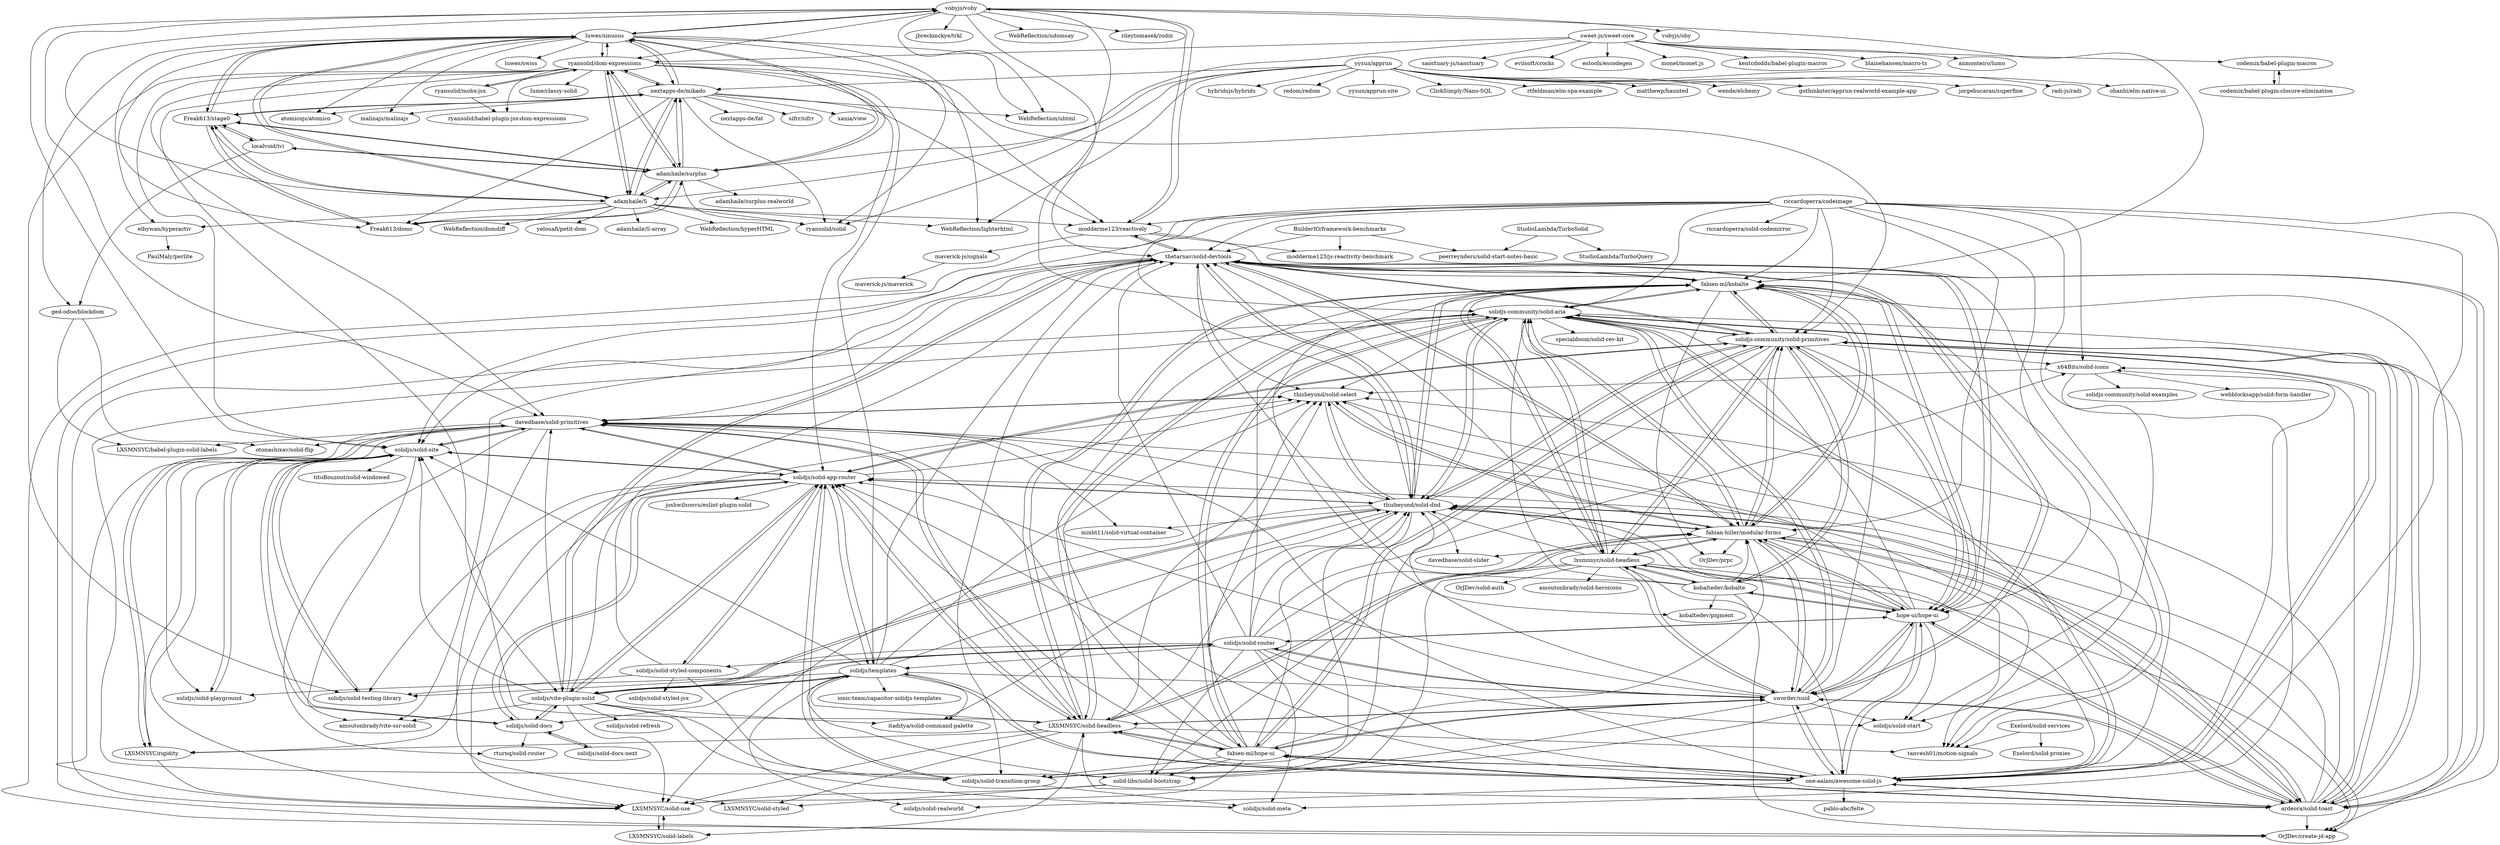 digraph G {
"vobyjs/voby" -> "vobyjs/oby"
"vobyjs/voby" -> "modderme123/reactively"
"vobyjs/voby" -> "thetarnav/solid-devtools"
"vobyjs/voby" -> "fabien-ml/kobalte"
"vobyjs/voby" -> "luwes/sinuous"
"vobyjs/voby" -> "ryansolid/dom-expressions"
"vobyjs/voby" -> "solidjs-community/solid-aria"
"vobyjs/voby" -> "jbreckmckye/trkl"
"vobyjs/voby" -> "WebReflection/uhtml" ["e"=1]
"vobyjs/voby" -> "WebReflection/udomsay" ["e"=1]
"vobyjs/voby" -> "solidjs/solid-site"
"vobyjs/voby" -> "rileytomasek/zodix" ["e"=1]
"vobyjs/voby" -> "davedbase/solid-primitives"
"Freak613/stage0" -> "Freak613/domc"
"Freak613/stage0" -> "nextapps-de/mikado"
"Freak613/stage0" -> "adamhaile/surplus"
"Freak613/stage0" -> "luwes/sinuous"
"Freak613/stage0" -> "adamhaile/S"
"Freak613/stage0" -> "localvoid/ivi"
"codemix/babel-plugin-closure-elimination" -> "codemix/babel-plugin-macros"
"adamhaile/S" -> "adamhaile/surplus"
"adamhaile/S" -> "luwes/sinuous"
"adamhaile/S" -> "Freak613/stage0"
"adamhaile/S" -> "ryansolid/dom-expressions"
"adamhaile/S" -> "Freak613/domc"
"adamhaile/S" -> "nextapps-de/mikado"
"adamhaile/S" -> "ryansolid/solid" ["e"=1]
"adamhaile/S" -> "WebReflection/lighterhtml" ["e"=1]
"adamhaile/S" -> "modderme123/reactively"
"adamhaile/S" -> "yelouafi/petit-dom" ["e"=1]
"adamhaile/S" -> "vobyjs/voby"
"adamhaile/S" -> "adamhaile/S-array"
"adamhaile/S" -> "WebReflection/hyperHTML" ["e"=1]
"adamhaile/S" -> "WebReflection/domdiff" ["e"=1]
"adamhaile/S" -> "elbywan/hyperactiv"
"thetarnav/solid-devtools" -> "solidjs-community/solid-primitives"
"thetarnav/solid-devtools" -> "thisbeyond/solid-dnd"
"thetarnav/solid-devtools" -> "fabien-ml/kobalte"
"thetarnav/solid-devtools" -> "thisbeyond/solid-select"
"thetarnav/solid-devtools" -> "modderme123/reactively"
"thetarnav/solid-devtools" -> "davedbase/solid-primitives"
"thetarnav/solid-devtools" -> "solidjs/solid-transition-group"
"thetarnav/solid-devtools" -> "ardeora/solid-toast"
"thetarnav/solid-devtools" -> "solidjs/vite-plugin-solid"
"thetarnav/solid-devtools" -> "solidjs/solid-site"
"thetarnav/solid-devtools" -> "hope-ui/hope-ui"
"thetarnav/solid-devtools" -> "fabian-hiller/modular-forms"
"thetarnav/solid-devtools" -> "swordev/suid"
"thetarnav/solid-devtools" -> "amoutonbrady/vite-ssr-solid"
"thetarnav/solid-devtools" -> "OrJDev/create-jd-app" ["e"=1]
"sweet-js/sweet-core" -> "kentcdodds/babel-plugin-macros" ["e"=1]
"sweet-js/sweet-core" -> "ryansolid/dom-expressions"
"sweet-js/sweet-core" -> "blainehansen/macro-ts"
"sweet-js/sweet-core" -> "anmonteiro/lumo" ["e"=1]
"sweet-js/sweet-core" -> "sanctuary-js/sanctuary" ["e"=1]
"sweet-js/sweet-core" -> "adamhaile/S"
"sweet-js/sweet-core" -> "evilsoft/crocks" ["e"=1]
"sweet-js/sweet-core" -> "estools/escodegen" ["e"=1]
"sweet-js/sweet-core" -> "codemix/babel-plugin-macros"
"sweet-js/sweet-core" -> "monet/monet.js" ["e"=1]
"solidjs/solid-styled-components" -> "solidjs/solid-app-router"
"solidjs/solid-styled-components" -> "solidjs/solid-transition-group"
"solidjs/solid-styled-components" -> "thetarnav/solid-devtools"
"solidjs/solid-styled-components" -> "solidjs/solid-testing-library"
"solidjs/solid-styled-components" -> "solidjs/solid-styled-jsx"
"swordev/suid" -> "fabien-ml/hope-ui"
"swordev/suid" -> "hope-ui/hope-ui"
"swordev/suid" -> "solid-libs/solid-bootstrap"
"swordev/suid" -> "fabian-hiller/modular-forms"
"swordev/suid" -> "solidjs-community/solid-aria"
"swordev/suid" -> "one-aalam/awesome-solid-js"
"swordev/suid" -> "thetarnav/solid-devtools"
"swordev/suid" -> "LXSMNSYC/solid-headless"
"swordev/suid" -> "solidjs/solid-app-router"
"swordev/suid" -> "thisbeyond/solid-dnd"
"swordev/suid" -> "solidjs/solid-router"
"swordev/suid" -> "fabien-ml/kobalte"
"swordev/suid" -> "lxsmnsyc/solid-headless"
"swordev/suid" -> "solidjs/solid-start" ["e"=1]
"swordev/suid" -> "ardeora/solid-toast"
"solidjs-community/solid-primitives" -> "solidjs-community/solid-aria"
"solidjs-community/solid-primitives" -> "thetarnav/solid-devtools"
"solidjs-community/solid-primitives" -> "thisbeyond/solid-dnd"
"solidjs-community/solid-primitives" -> "ardeora/solid-toast"
"solidjs-community/solid-primitives" -> "fabien-ml/kobalte"
"solidjs-community/solid-primitives" -> "one-aalam/awesome-solid-js"
"solidjs-community/solid-primitives" -> "solidjs/solid-start" ["e"=1]
"solidjs-community/solid-primitives" -> "solidjs/solid-app-router"
"solidjs-community/solid-primitives" -> "hope-ui/hope-ui"
"solidjs-community/solid-primitives" -> "fabian-hiller/modular-forms"
"solidjs-community/solid-primitives" -> "fabien-ml/hope-ui"
"solidjs-community/solid-primitives" -> "solidjs/solid-transition-group"
"solidjs-community/solid-primitives" -> "kobaltedev/kobalte"
"solidjs-community/solid-primitives" -> "lxsmnsyc/solid-headless"
"solidjs-community/solid-primitives" -> "x64Bits/solid-icons"
"solidjs/solid-docs" -> "solidjs/solid-docs-next"
"solidjs/solid-docs" -> "solidjs/solid-site"
"solidjs/solid-docs" -> "solidjs/vite-plugin-solid"
"solidjs/solid-docs" -> "solidjs/solid-app-router"
"solidjs/solid-docs" -> "rturnq/solid-router"
"ryansolid/dom-expressions" -> "ryansolid/mobx-jsx"
"ryansolid/dom-expressions" -> "adamhaile/S"
"ryansolid/dom-expressions" -> "ryansolid/babel-plugin-jsx-dom-expressions"
"ryansolid/dom-expressions" -> "modderme123/reactively"
"ryansolid/dom-expressions" -> "solidjs/vite-plugin-solid"
"ryansolid/dom-expressions" -> "solidjs/solid-app-router"
"ryansolid/dom-expressions" -> "solidjs/solid-testing-library"
"ryansolid/dom-expressions" -> "luwes/sinuous"
"ryansolid/dom-expressions" -> "davedbase/solid-primitives"
"ryansolid/dom-expressions" -> "solidjs/solid-site"
"ryansolid/dom-expressions" -> "lume/classy-solid"
"ryansolid/dom-expressions" -> "solidjs/templates"
"ryansolid/dom-expressions" -> "solidjs-community/solid-primitives"
"ryansolid/dom-expressions" -> "nextapps-de/mikado"
"ryansolid/dom-expressions" -> "adamhaile/surplus"
"solidjs-community/solid-aria" -> "LXSMNSYC/solid-headless"
"solidjs-community/solid-aria" -> "fabien-ml/kobalte"
"solidjs-community/solid-aria" -> "solidjs-community/solid-primitives"
"solidjs-community/solid-aria" -> "fabian-hiller/modular-forms"
"solidjs-community/solid-aria" -> "fabien-ml/hope-ui"
"solidjs-community/solid-aria" -> "lxsmnsyc/solid-headless"
"solidjs-community/solid-aria" -> "thisbeyond/solid-dnd"
"solidjs-community/solid-aria" -> "one-aalam/awesome-solid-js"
"solidjs-community/solid-aria" -> "thisbeyond/solid-select"
"solidjs-community/solid-aria" -> "LXSMNSYC/solid-use"
"solidjs-community/solid-aria" -> "swordev/suid"
"solidjs-community/solid-aria" -> "specialdoom/solid-rev-kit"
"solidjs-community/solid-aria" -> "OrJDev/create-jd-app" ["e"=1]
"solidjs-community/solid-aria" -> "ardeora/solid-toast"
"solidjs-community/solid-aria" -> "solid-libs/solid-bootstrap"
"solidjs/solid-docs-next" -> "solidjs/solid-docs"
"solidjs/solid-router" -> "solidjs/vite-plugin-solid"
"solidjs/solid-router" -> "thetarnav/solid-devtools"
"solidjs/solid-router" -> "hope-ui/hope-ui"
"solidjs/solid-router" -> "solidjs/solid-start" ["e"=1]
"solidjs/solid-router" -> "swordev/suid"
"solidjs/solid-router" -> "fabian-hiller/modular-forms"
"solidjs/solid-router" -> "thisbeyond/solid-dnd"
"solidjs/solid-router" -> "solidjs/solid-meta"
"solidjs/solid-router" -> "solidjs-community/solid-aria"
"solidjs/solid-router" -> "solidjs/solid-styled-components"
"solidjs/solid-router" -> "solidjs/solid-testing-library"
"solidjs/solid-router" -> "one-aalam/awesome-solid-js"
"solidjs/solid-router" -> "solidjs/templates"
"solidjs/solid-router" -> "solid-libs/solid-bootstrap"
"solidjs/solid-router" -> "x64Bits/solid-icons"
"one-aalam/awesome-solid-js" -> "solidjs-community/solid-primitives"
"one-aalam/awesome-solid-js" -> "solidjs-community/solid-aria"
"one-aalam/awesome-solid-js" -> "hope-ui/hope-ui"
"one-aalam/awesome-solid-js" -> "swordev/suid"
"one-aalam/awesome-solid-js" -> "ardeora/solid-toast"
"one-aalam/awesome-solid-js" -> "thetarnav/solid-devtools"
"one-aalam/awesome-solid-js" -> "solidjs/solid-app-router"
"one-aalam/awesome-solid-js" -> "LXSMNSYC/solid-headless"
"one-aalam/awesome-solid-js" -> "solidjs/templates"
"one-aalam/awesome-solid-js" -> "thisbeyond/solid-dnd"
"one-aalam/awesome-solid-js" -> "solidjs/solid-realworld"
"one-aalam/awesome-solid-js" -> "x64Bits/solid-icons"
"one-aalam/awesome-solid-js" -> "pablo-abc/felte" ["e"=1]
"one-aalam/awesome-solid-js" -> "fabien-ml/hope-ui"
"one-aalam/awesome-solid-js" -> "davedbase/solid-primitives"
"solidjs/templates" -> "solidjs/vite-plugin-solid"
"solidjs/templates" -> "solidjs/solid-app-router"
"solidjs/templates" -> "solidjs/solid-site"
"solidjs/templates" -> "thisbeyond/solid-dnd"
"solidjs/templates" -> "solidjs/solid-docs"
"solidjs/templates" -> "one-aalam/awesome-solid-js"
"solidjs/templates" -> "LXSMNSYC/solid-headless"
"solidjs/templates" -> "thetarnav/solid-devtools"
"solidjs/templates" -> "solidjs/solid-playground"
"solidjs/templates" -> "solidjs/solid-realworld"
"solidjs/templates" -> "solid-libs/solid-bootstrap"
"solidjs/templates" -> "ionic-team/capacitor-solidjs-templates"
"solidjs/templates" -> "itaditya/solid-command-palette"
"solidjs/templates" -> "thisbeyond/solid-select"
"solidjs/templates" -> "swordev/suid"
"elbywan/hyperactiv" -> "PaulMaly/perlite"
"riccardoperra/codeimage" -> "ardeora/solid-toast"
"riccardoperra/codeimage" -> "thetarnav/solid-devtools"
"riccardoperra/codeimage" -> "solidjs-community/solid-primitives"
"riccardoperra/codeimage" -> "OrJDev/create-jd-app" ["e"=1]
"riccardoperra/codeimage" -> "thisbeyond/solid-dnd"
"riccardoperra/codeimage" -> "fabien-ml/kobalte"
"riccardoperra/codeimage" -> "fabian-hiller/modular-forms"
"riccardoperra/codeimage" -> "modderme123/reactively"
"riccardoperra/codeimage" -> "one-aalam/awesome-solid-js"
"riccardoperra/codeimage" -> "riccardoperra/solid-codemirror"
"riccardoperra/codeimage" -> "solidjs/solid-start" ["e"=1]
"riccardoperra/codeimage" -> "solidjs/solid-site"
"riccardoperra/codeimage" -> "hope-ui/hope-ui"
"riccardoperra/codeimage" -> "solidjs-community/solid-aria"
"riccardoperra/codeimage" -> "x64Bits/solid-icons"
"Freak613/domc" -> "Freak613/stage0"
"Freak613/domc" -> "adamhaile/surplus"
"yysun/apprun" -> "gothinkster/apprun-realworld-example-app"
"yysun/apprun" -> "adamhaile/surplus"
"yysun/apprun" -> "jorgebucaran/superfine" ["e"=1]
"yysun/apprun" -> "ryansolid/solid" ["e"=1]
"yysun/apprun" -> "radi-js/radi" ["e"=1]
"yysun/apprun" -> "ohanhi/elm-native-ui" ["e"=1]
"yysun/apprun" -> "hybridsjs/hybrids" ["e"=1]
"yysun/apprun" -> "redom/redom" ["e"=1]
"yysun/apprun" -> "WebReflection/lighterhtml" ["e"=1]
"yysun/apprun" -> "yysun/apprun-site"
"yysun/apprun" -> "ClickSimply/Nano-SQL"
"yysun/apprun" -> "rtfeldman/elm-spa-example" ["e"=1]
"yysun/apprun" -> "matthewp/haunted" ["e"=1]
"yysun/apprun" -> "wende/elchemy" ["e"=1]
"yysun/apprun" -> "nextapps-de/mikado"
"fabien-ml/hope-ui" -> "swordev/suid"
"fabien-ml/hope-ui" -> "solidjs-community/solid-aria"
"fabien-ml/hope-ui" -> "LXSMNSYC/solid-headless"
"fabien-ml/hope-ui" -> "fabien-ml/kobalte"
"fabien-ml/hope-ui" -> "solidjs-community/solid-primitives"
"fabien-ml/hope-ui" -> "davedbase/solid-primitives"
"fabien-ml/hope-ui" -> "solid-libs/solid-bootstrap"
"fabien-ml/hope-ui" -> "solidjs/solid-app-router"
"fabien-ml/hope-ui" -> "ardeora/solid-toast"
"fabien-ml/hope-ui" -> "thisbeyond/solid-dnd"
"fabien-ml/hope-ui" -> "thisbeyond/solid-select"
"fabien-ml/hope-ui" -> "fabian-hiller/modular-forms"
"fabien-ml/hope-ui" -> "one-aalam/awesome-solid-js"
"fabien-ml/hope-ui" -> "LXSMNSYC/solid-use"
"fabien-ml/hope-ui" -> "solidjs/solid-transition-group"
"fabian-hiller/modular-forms" -> "fabien-ml/kobalte"
"fabian-hiller/modular-forms" -> "thisbeyond/solid-select"
"fabian-hiller/modular-forms" -> "solidjs-community/solid-aria"
"fabian-hiller/modular-forms" -> "thisbeyond/solid-dnd"
"fabian-hiller/modular-forms" -> "davedbase/solid-slider"
"fabian-hiller/modular-forms" -> "ardeora/solid-toast"
"fabian-hiller/modular-forms" -> "hope-ui/hope-ui"
"fabian-hiller/modular-forms" -> "swordev/suid"
"fabian-hiller/modular-forms" -> "thetarnav/solid-devtools"
"fabian-hiller/modular-forms" -> "OrJDev/create-jd-app" ["e"=1]
"fabian-hiller/modular-forms" -> "solidjs-community/solid-primitives"
"fabian-hiller/modular-forms" -> "LXSMNSYC/solid-headless"
"fabian-hiller/modular-forms" -> "lxsmnsyc/solid-headless"
"fabian-hiller/modular-forms" -> "tanvesh01/motion-signals"
"fabian-hiller/modular-forms" -> "OrJDev/prpc" ["e"=1]
"Exelord/solid-services" -> "tanvesh01/motion-signals"
"Exelord/solid-services" -> "Exelord/solid-proxies"
"solidjs/solid-site" -> "solidjs/solid-playground"
"solidjs/solid-site" -> "solidjs/solid-docs"
"solidjs/solid-site" -> "davedbase/solid-primitives"
"solidjs/solid-site" -> "solidjs/solid-testing-library"
"solidjs/solid-site" -> "LXSMNSYC/solid-use"
"solidjs/solid-site" -> "LXSMNSYC/rigidity"
"solidjs/solid-site" -> "solidjs/solid-app-router"
"solidjs/solid-site" -> "amoutonbrady/vite-ssr-solid"
"solidjs/solid-site" -> "titoBouzout/solid-windowed"
"ardeora/solid-toast" -> "solidjs-community/solid-primitives"
"ardeora/solid-toast" -> "thisbeyond/solid-dnd"
"ardeora/solid-toast" -> "thisbeyond/solid-select"
"ardeora/solid-toast" -> "thetarnav/solid-devtools"
"ardeora/solid-toast" -> "fabian-hiller/modular-forms"
"ardeora/solid-toast" -> "solidjs-community/solid-aria"
"ardeora/solid-toast" -> "solidjs/solid-app-router"
"ardeora/solid-toast" -> "x64Bits/solid-icons"
"ardeora/solid-toast" -> "fabien-ml/kobalte"
"ardeora/solid-toast" -> "one-aalam/awesome-solid-js"
"ardeora/solid-toast" -> "OrJDev/create-jd-app" ["e"=1]
"ardeora/solid-toast" -> "hope-ui/hope-ui"
"ardeora/solid-toast" -> "fabien-ml/hope-ui"
"ardeora/solid-toast" -> "LXSMNSYC/solid-headless"
"ardeora/solid-toast" -> "swordev/suid"
"nextapps-de/mikado" -> "Freak613/stage0"
"nextapps-de/mikado" -> "luwes/sinuous"
"nextapps-de/mikado" -> "Freak613/domc"
"nextapps-de/mikado" -> "adamhaile/surplus"
"nextapps-de/mikado" -> "adamhaile/S"
"nextapps-de/mikado" -> "nextapps-de/fat"
"nextapps-de/mikado" -> "ryansolid/dom-expressions"
"nextapps-de/mikado" -> "sifrr/sifrr" ["e"=1]
"nextapps-de/mikado" -> "WebReflection/uhtml" ["e"=1]
"nextapps-de/mikado" -> "atomicojs/atomico" ["e"=1]
"nextapps-de/mikado" -> "modderme123/reactively"
"nextapps-de/mikado" -> "malinajs/malinajs" ["e"=1]
"nextapps-de/mikado" -> "ryansolid/solid" ["e"=1]
"nextapps-de/mikado" -> "xania/view"
"thisbeyond/solid-dnd" -> "thisbeyond/solid-select"
"thisbeyond/solid-dnd" -> "davedbase/solid-slider"
"thisbeyond/solid-dnd" -> "solidjs-community/solid-primitives"
"thisbeyond/solid-dnd" -> "fabien-ml/kobalte"
"thisbeyond/solid-dnd" -> "thetarnav/solid-devtools"
"thisbeyond/solid-dnd" -> "davedbase/solid-primitives"
"thisbeyond/solid-dnd" -> "solidjs/solid-transition-group"
"thisbeyond/solid-dnd" -> "ardeora/solid-toast"
"thisbeyond/solid-dnd" -> "fabian-hiller/modular-forms"
"thisbeyond/solid-dnd" -> "solidjs/solid-app-router"
"thisbeyond/solid-dnd" -> "minht11/solid-virtual-container"
"thisbeyond/solid-dnd" -> "solidjs-community/solid-aria"
"thisbeyond/solid-dnd" -> "LXSMNSYC/solid-use"
"thisbeyond/solid-dnd" -> "solidjs/vite-plugin-solid"
"thisbeyond/solid-dnd" -> "itaditya/solid-command-palette"
"luwes/sinuous" -> "adamhaile/S"
"luwes/sinuous" -> "adamhaile/surplus"
"luwes/sinuous" -> "Freak613/stage0"
"luwes/sinuous" -> "nextapps-de/mikado"
"luwes/sinuous" -> "WebReflection/lighterhtml" ["e"=1]
"luwes/sinuous" -> "atomicojs/atomico" ["e"=1]
"luwes/sinuous" -> "ryansolid/dom-expressions"
"luwes/sinuous" -> "vobyjs/voby"
"luwes/sinuous" -> "WebReflection/uhtml" ["e"=1]
"luwes/sinuous" -> "ryansolid/solid" ["e"=1]
"luwes/sinuous" -> "malinajs/malinajs" ["e"=1]
"luwes/sinuous" -> "elbywan/hyperactiv"
"luwes/sinuous" -> "Freak613/domc"
"luwes/sinuous" -> "ged-odoo/blockdom"
"luwes/sinuous" -> "luwes/swiss"
"maverick-js/signals" -> "maverick-js/maverick"
"codemix/babel-plugin-macros" -> "codemix/babel-plugin-closure-elimination"
"hope-ui/hope-ui" -> "swordev/suid"
"hope-ui/hope-ui" -> "fabien-ml/kobalte"
"hope-ui/hope-ui" -> "one-aalam/awesome-solid-js"
"hope-ui/hope-ui" -> "fabian-hiller/modular-forms"
"hope-ui/hope-ui" -> "solidjs-community/solid-primitives"
"hope-ui/hope-ui" -> "thetarnav/solid-devtools"
"hope-ui/hope-ui" -> "lxsmnsyc/solid-headless"
"hope-ui/hope-ui" -> "solidjs/solid-router"
"hope-ui/hope-ui" -> "kobaltedev/kobalte"
"hope-ui/hope-ui" -> "solidjs-community/solid-aria"
"hope-ui/hope-ui" -> "thisbeyond/solid-dnd"
"hope-ui/hope-ui" -> "ardeora/solid-toast"
"hope-ui/hope-ui" -> "thisbeyond/solid-select"
"hope-ui/hope-ui" -> "solidjs/solid-start" ["e"=1]
"hope-ui/hope-ui" -> "solid-libs/solid-bootstrap"
"StudioLambda/TurboSolid" -> "StudioLambda/TurboQuery"
"StudioLambda/TurboSolid" -> "peerreynders/solid-start-notes-basic"
"fabien-ml/kobalte" -> "solidjs-community/solid-aria"
"fabien-ml/kobalte" -> "fabian-hiller/modular-forms"
"fabien-ml/kobalte" -> "kobaltedev/pigment"
"fabien-ml/kobalte" -> "OrJDev/prpc" ["e"=1]
"fabien-ml/kobalte" -> "LXSMNSYC/solid-headless"
"fabien-ml/kobalte" -> "thisbeyond/solid-dnd"
"fabien-ml/kobalte" -> "solidjs-community/solid-primitives"
"fabien-ml/kobalte" -> "lxsmnsyc/solid-headless"
"fabien-ml/kobalte" -> "thetarnav/solid-devtools"
"fabien-ml/kobalte" -> "tanvesh01/motion-signals"
"fabien-ml/kobalte" -> "hope-ui/hope-ui"
"ryansolid/mobx-jsx" -> "ryansolid/babel-plugin-jsx-dom-expressions"
"ryansolid/mobx-jsx" -> "ryansolid/dom-expressions"
"thisbeyond/solid-select" -> "tanvesh01/motion-signals"
"thisbeyond/solid-select" -> "thisbeyond/solid-dnd"
"thisbeyond/solid-select" -> "fabian-hiller/modular-forms"
"thisbeyond/solid-select" -> "davedbase/solid-primitives"
"ged-odoo/blockdom" -> "otonashixav/solid-flip"
"ged-odoo/blockdom" -> "LXSMNSYC/babel-plugin-solid-labels"
"localvoid/ivi" -> "Freak613/stage0"
"localvoid/ivi" -> "ged-odoo/blockdom"
"localvoid/ivi" -> "adamhaile/surplus"
"BuilderIO/framework-benchmarks" -> "thetarnav/solid-devtools"
"BuilderIO/framework-benchmarks" -> "modderme123/js-reactivity-benchmark"
"BuilderIO/framework-benchmarks" -> "peerreynders/solid-start-notes-basic"
"x64Bits/solid-icons" -> "solidjs/solid-meta"
"x64Bits/solid-icons" -> "thisbeyond/solid-select"
"x64Bits/solid-icons" -> "solidjs-community/solid-examples"
"x64Bits/solid-icons" -> "webblocksapp/solid-form-handler"
"solidjs/solid-app-router" -> "davedbase/solid-primitives"
"solidjs/solid-app-router" -> "solidjs/solid-transition-group"
"solidjs/solid-app-router" -> "solidjs/solid-site"
"solidjs/solid-app-router" -> "thisbeyond/solid-dnd"
"solidjs/solid-app-router" -> "solidjs/vite-plugin-solid"
"solidjs/solid-app-router" -> "solidjs-community/solid-primitives"
"solidjs/solid-app-router" -> "solidjs/solid-docs"
"solidjs/solid-app-router" -> "solidjs/solid-styled-components"
"solidjs/solid-app-router" -> "LXSMNSYC/solid-headless"
"solidjs/solid-app-router" -> "LXSMNSYC/solid-use"
"solidjs/solid-app-router" -> "solidjs/solid-testing-library"
"solidjs/solid-app-router" -> "joshwilsonvu/eslint-plugin-solid"
"solidjs/solid-app-router" -> "solidjs/templates"
"solidjs/solid-app-router" -> "thisbeyond/solid-select"
"solidjs/solid-app-router" -> "LXSMNSYC/rigidity"
"lxsmnsyc/solid-headless" -> "fabien-ml/kobalte"
"lxsmnsyc/solid-headless" -> "solidjs-community/solid-aria"
"lxsmnsyc/solid-headless" -> "thisbeyond/solid-dnd"
"lxsmnsyc/solid-headless" -> "fabian-hiller/modular-forms"
"lxsmnsyc/solid-headless" -> "hope-ui/hope-ui"
"lxsmnsyc/solid-headless" -> "kobaltedev/kobalte"
"lxsmnsyc/solid-headless" -> "solidjs-community/solid-primitives"
"lxsmnsyc/solid-headless" -> "OrJDev/create-jd-app" ["e"=1]
"lxsmnsyc/solid-headless" -> "swordev/suid"
"lxsmnsyc/solid-headless" -> "thetarnav/solid-devtools"
"lxsmnsyc/solid-headless" -> "amoutonbrady/solid-heroicons"
"lxsmnsyc/solid-headless" -> "solidjs/solid-transition-group"
"lxsmnsyc/solid-headless" -> "one-aalam/awesome-solid-js"
"lxsmnsyc/solid-headless" -> "solid-libs/solid-bootstrap"
"lxsmnsyc/solid-headless" -> "OrJDev/solid-auth" ["e"=1]
"solid-libs/solid-bootstrap" -> "LXSMNSYC/solid-use"
"solid-libs/solid-bootstrap" -> "LXSMNSYC/solid-styled"
"LXSMNSYC/solid-labels" -> "LXSMNSYC/solid-use"
"modderme123/reactively" -> "maverick-js/signals"
"modderme123/reactively" -> "modderme123/js-reactivity-benchmark"
"modderme123/reactively" -> "thetarnav/solid-devtools"
"modderme123/reactively" -> "vobyjs/voby"
"modderme123/reactively" -> "fabien-ml/kobalte"
"kobaltedev/kobalte" -> "kobaltedev/pigment"
"kobaltedev/kobalte" -> "solidjs-community/solid-primitives"
"kobaltedev/kobalte" -> "lxsmnsyc/solid-headless"
"kobaltedev/kobalte" -> "hope-ui/hope-ui"
"kobaltedev/kobalte" -> "solidjs-community/solid-aria"
"kobaltedev/kobalte" -> "OrJDev/create-jd-app" ["e"=1]
"kobaltedev/kobalte" -> "fabian-hiller/modular-forms"
"kobaltedev/kobalte" -> "thetarnav/solid-devtools"
"adamhaile/surplus" -> "adamhaile/S"
"adamhaile/surplus" -> "Freak613/domc"
"adamhaile/surplus" -> "luwes/sinuous"
"adamhaile/surplus" -> "Freak613/stage0"
"adamhaile/surplus" -> "nextapps-de/mikado"
"adamhaile/surplus" -> "ryansolid/dom-expressions"
"adamhaile/surplus" -> "localvoid/ivi"
"adamhaile/surplus" -> "ryansolid/solid" ["e"=1]
"adamhaile/surplus" -> "adamhaile/surplus-realworld"
"solidjs/solid-testing-library" -> "solidjs/solid-site"
"solidjs/solid-playground" -> "solidjs/solid-site"
"LXSMNSYC/solid-headless" -> "solidjs-community/solid-aria"
"LXSMNSYC/solid-headless" -> "davedbase/solid-primitives"
"LXSMNSYC/solid-headless" -> "LXSMNSYC/solid-use"
"LXSMNSYC/solid-headless" -> "fabien-ml/kobalte"
"LXSMNSYC/solid-headless" -> "fabien-ml/hope-ui"
"LXSMNSYC/solid-headless" -> "thisbeyond/solid-select"
"LXSMNSYC/solid-headless" -> "LXSMNSYC/rigidity"
"LXSMNSYC/solid-headless" -> "tanvesh01/motion-signals"
"LXSMNSYC/solid-headless" -> "solidjs/solid-app-router"
"LXSMNSYC/solid-headless" -> "solidjs/solid-site"
"LXSMNSYC/solid-headless" -> "fabian-hiller/modular-forms"
"LXSMNSYC/solid-headless" -> "thisbeyond/solid-dnd"
"LXSMNSYC/solid-headless" -> "LXSMNSYC/solid-labels"
"LXSMNSYC/solid-headless" -> "LXSMNSYC/solid-styled"
"LXSMNSYC/solid-headless" -> "swordev/suid"
"LXSMNSYC/solid-use" -> "LXSMNSYC/solid-labels"
"solidjs/solid-transition-group" -> "solidjs/solid-meta"
"solidjs/solid-transition-group" -> "solidjs/solid-app-router"
"davedbase/solid-primitives" -> "LXSMNSYC/solid-use"
"davedbase/solid-primitives" -> "solidjs/solid-site"
"davedbase/solid-primitives" -> "LXSMNSYC/solid-headless"
"davedbase/solid-primitives" -> "LXSMNSYC/rigidity"
"davedbase/solid-primitives" -> "minht11/solid-virtual-container"
"davedbase/solid-primitives" -> "tanvesh01/motion-signals"
"davedbase/solid-primitives" -> "solidjs/solid-playground"
"davedbase/solid-primitives" -> "solidjs/solid-app-router"
"davedbase/solid-primitives" -> "thisbeyond/solid-select"
"davedbase/solid-primitives" -> "LXSMNSYC/babel-plugin-solid-labels"
"davedbase/solid-primitives" -> "rturnq/solid-router"
"davedbase/solid-primitives" -> "otonashixav/solid-flip"
"davedbase/solid-primitives" -> "LXSMNSYC/solid-styled"
"solidjs/vite-plugin-solid" -> "solidjs/templates"
"solidjs/vite-plugin-solid" -> "solidjs/solid-site"
"solidjs/vite-plugin-solid" -> "davedbase/solid-primitives"
"solidjs/vite-plugin-solid" -> "LXSMNSYC/solid-use"
"solidjs/vite-plugin-solid" -> "thisbeyond/solid-dnd"
"solidjs/vite-plugin-solid" -> "solidjs/solid-app-router"
"solidjs/vite-plugin-solid" -> "thetarnav/solid-devtools"
"solidjs/vite-plugin-solid" -> "solidjs/solid-docs"
"solidjs/vite-plugin-solid" -> "thisbeyond/solid-select"
"solidjs/vite-plugin-solid" -> "solidjs/solid-meta"
"solidjs/vite-plugin-solid" -> "solidjs/solid-refresh"
"solidjs/vite-plugin-solid" -> "solidjs/solid-router"
"solidjs/vite-plugin-solid" -> "itaditya/solid-command-palette"
"solidjs/vite-plugin-solid" -> "solidjs/solid-transition-group"
"solidjs/vite-plugin-solid" -> "amoutonbrady/vite-ssr-solid"
"LXSMNSYC/rigidity" -> "LXSMNSYC/solid-use"
"LXSMNSYC/rigidity" -> "davedbase/solid-primitives"
"vobyjs/voby" ["l"="30.181,-28.135"]
"vobyjs/oby" ["l"="30.149,-28.09"]
"modderme123/reactively" ["l"="30.181,-28.114"]
"thetarnav/solid-devtools" ["l"="30.246,-28.114"]
"fabien-ml/kobalte" ["l"="30.252,-28.135"]
"luwes/sinuous" ["l"="30.117,-28.142"]
"ryansolid/dom-expressions" ["l"="30.156,-28.124"]
"solidjs-community/solid-aria" ["l"="30.266,-28.131"]
"jbreckmckye/trkl" ["l"="30.184,-28.199"]
"WebReflection/uhtml" ["l"="28.823,-35.238"]
"WebReflection/udomsay" ["l"="28.799,-35.16"]
"solidjs/solid-site" ["l"="30.212,-28.107"]
"rileytomasek/zodix" ["l"="29.153,-25.261"]
"davedbase/solid-primitives" ["l"="30.23,-28.122"]
"Freak613/stage0" ["l"="30.09,-28.148"]
"Freak613/domc" ["l"="30.07,-28.145"]
"nextapps-de/mikado" ["l"="30.112,-28.164"]
"adamhaile/surplus" ["l"="30.086,-28.163"]
"adamhaile/S" ["l"="30.104,-28.122"]
"localvoid/ivi" ["l"="30.085,-28.188"]
"codemix/babel-plugin-closure-elimination" ["l"="29.974,-28.011"]
"codemix/babel-plugin-macros" ["l"="30.002,-28.029"]
"ryansolid/solid" ["l"="26.026,-25.944"]
"WebReflection/lighterhtml" ["l"="28.859,-35.267"]
"yelouafi/petit-dom" ["l"="22.993,-32.466"]
"adamhaile/S-array" ["l"="30.088,-28.096"]
"WebReflection/hyperHTML" ["l"="28.906,-35.289"]
"WebReflection/domdiff" ["l"="23.032,-32.47"]
"elbywan/hyperactiv" ["l"="30.049,-28.121"]
"solidjs-community/solid-primitives" ["l"="30.263,-28.143"]
"thisbeyond/solid-dnd" ["l"="30.264,-28.114"]
"thisbeyond/solid-select" ["l"="30.264,-28.104"]
"solidjs/solid-transition-group" ["l"="30.264,-28.094"]
"ardeora/solid-toast" ["l"="30.288,-28.124"]
"solidjs/vite-plugin-solid" ["l"="30.236,-28.088"]
"hope-ui/hope-ui" ["l"="30.294,-28.137"]
"fabian-hiller/modular-forms" ["l"="30.276,-28.124"]
"swordev/suid" ["l"="30.291,-28.112"]
"amoutonbrady/vite-ssr-solid" ["l"="30.22,-28.081"]
"OrJDev/create-jd-app" ["l"="29.288,-27.395"]
"sweet-js/sweet-core" ["l"="30.064,-28.066"]
"kentcdodds/babel-plugin-macros" ["l"="25.497,-26.175"]
"blainehansen/macro-ts" ["l"="30.044,-28.036"]
"anmonteiro/lumo" ["l"="-7.84,14.755"]
"sanctuary-js/sanctuary" ["l"="27.735,-28.649"]
"evilsoft/crocks" ["l"="27.72,-28.629"]
"estools/escodegen" ["l"="23.013,-33.949"]
"monet/monet.js" ["l"="27.694,-28.635"]
"solidjs/solid-styled-components" ["l"="30.239,-28.066"]
"solidjs/solid-app-router" ["l"="30.235,-28.104"]
"solidjs/solid-testing-library" ["l"="30.208,-28.083"]
"solidjs/solid-styled-jsx" ["l"="30.248,-28.029"]
"fabien-ml/hope-ui" ["l"="30.278,-28.135"]
"solid-libs/solid-bootstrap" ["l"="30.305,-28.127"]
"one-aalam/awesome-solid-js" ["l"="30.278,-28.109"]
"LXSMNSYC/solid-headless" ["l"="30.255,-28.121"]
"solidjs/solid-router" ["l"="30.28,-28.09"]
"lxsmnsyc/solid-headless" ["l"="30.284,-28.148"]
"solidjs/solid-start" ["l"="29.267,-27.298"]
"kobaltedev/kobalte" ["l"="30.284,-28.164"]
"x64Bits/solid-icons" ["l"="30.302,-28.098"]
"solidjs/solid-docs" ["l"="30.212,-28.122"]
"solidjs/solid-docs-next" ["l"="30.206,-28.158"]
"rturnq/solid-router" ["l"="30.208,-28.143"]
"ryansolid/mobx-jsx" ["l"="30.155,-28.161"]
"ryansolid/babel-plugin-jsx-dom-expressions" ["l"="30.145,-28.145"]
"lume/classy-solid" ["l"="30.131,-28.099"]
"solidjs/templates" ["l"="30.252,-28.086"]
"LXSMNSYC/solid-use" ["l"="30.251,-28.101"]
"specialdoom/solid-rev-kit" ["l"="30.319,-28.162"]
"solidjs/solid-meta" ["l"="30.288,-28.07"]
"solidjs/solid-realworld" ["l"="30.31,-28.064"]
"pablo-abc/felte" ["l"="26.911,-30.421"]
"solidjs/solid-playground" ["l"="30.199,-28.094"]
"ionic-team/capacitor-solidjs-templates" ["l"="30.282,-28.033"]
"itaditya/solid-command-palette" ["l"="30.263,-28.057"]
"PaulMaly/perlite" ["l"="30.016,-28.117"]
"riccardoperra/codeimage" ["l"="30.24,-28.15"]
"riccardoperra/solid-codemirror" ["l"="30.24,-28.188"]
"yysun/apprun" ["l"="30.03,-28.21"]
"gothinkster/apprun-realworld-example-app" ["l"="29.99,-28.212"]
"jorgebucaran/superfine" ["l"="22.926,-32.489"]
"radi-js/radi" ["l"="25.639,-25.875"]
"ohanhi/elm-native-ui" ["l"="-7.818,10.738"]
"hybridsjs/hybrids" ["l"="28.966,-35.239"]
"redom/redom" ["l"="25.97,-25.95"]
"yysun/apprun-site" ["l"="30.021,-28.233"]
"ClickSimply/Nano-SQL" ["l"="29.985,-28.252"]
"rtfeldman/elm-spa-example" ["l"="-7.848,10.732"]
"matthewp/haunted" ["l"="28.99,-35.254"]
"wende/elchemy" ["l"="34.192,-25.713"]
"davedbase/solid-slider" ["l"="30.323,-28.116"]
"tanvesh01/motion-signals" ["l"="30.305,-28.116"]
"OrJDev/prpc" ["l"="29.272,-27.446"]
"Exelord/solid-services" ["l"="30.369,-28.118"]
"Exelord/solid-proxies" ["l"="30.402,-28.12"]
"LXSMNSYC/rigidity" ["l"="30.219,-28.097"]
"titoBouzout/solid-windowed" ["l"="30.181,-28.078"]
"nextapps-de/fat" ["l"="30.099,-28.226"]
"sifrr/sifrr" ["l"="22.826,-36.293"]
"atomicojs/atomico" ["l"="28.931,-35.209"]
"malinajs/malinajs" ["l"="26.906,-30.204"]
"xania/view" ["l"="30.113,-28.202"]
"minht11/solid-virtual-container" ["l"="30.27,-28.075"]
"ged-odoo/blockdom" ["l"="30.143,-28.188"]
"luwes/swiss" ["l"="30.076,-28.115"]
"maverick-js/signals" ["l"="30.147,-28.064"]
"maverick-js/maverick" ["l"="30.131,-28.038"]
"StudioLambda/TurboSolid" ["l"="30.198,-27.948"]
"StudioLambda/TurboQuery" ["l"="30.198,-27.926"]
"peerreynders/solid-start-notes-basic" ["l"="30.2,-27.98"]
"kobaltedev/pigment" ["l"="30.268,-28.181"]
"otonashixav/solid-flip" ["l"="30.192,-28.177"]
"LXSMNSYC/babel-plugin-solid-labels" ["l"="30.183,-28.166"]
"BuilderIO/framework-benchmarks" ["l"="30.203,-28.023"]
"modderme123/js-reactivity-benchmark" ["l"="30.177,-28.052"]
"solidjs-community/solid-examples" ["l"="30.246,-28.127"]
"webblocksapp/solid-form-handler" ["l"="30.338,-28.086"]
"joshwilsonvu/eslint-plugin-solid" ["l"="30.21,-28.055"]
"amoutonbrady/solid-heroicons" ["l"="30.317,-28.186"]
"OrJDev/solid-auth" ["l"="29.27,-27.58"]
"LXSMNSYC/solid-styled" ["l"="30.263,-28.161"]
"LXSMNSYC/solid-labels" ["l"="30.256,-28.073"]
"adamhaile/surplus-realworld" ["l"="30.052,-28.171"]
"solidjs/solid-refresh" ["l"="30.232,-28.042"]
}